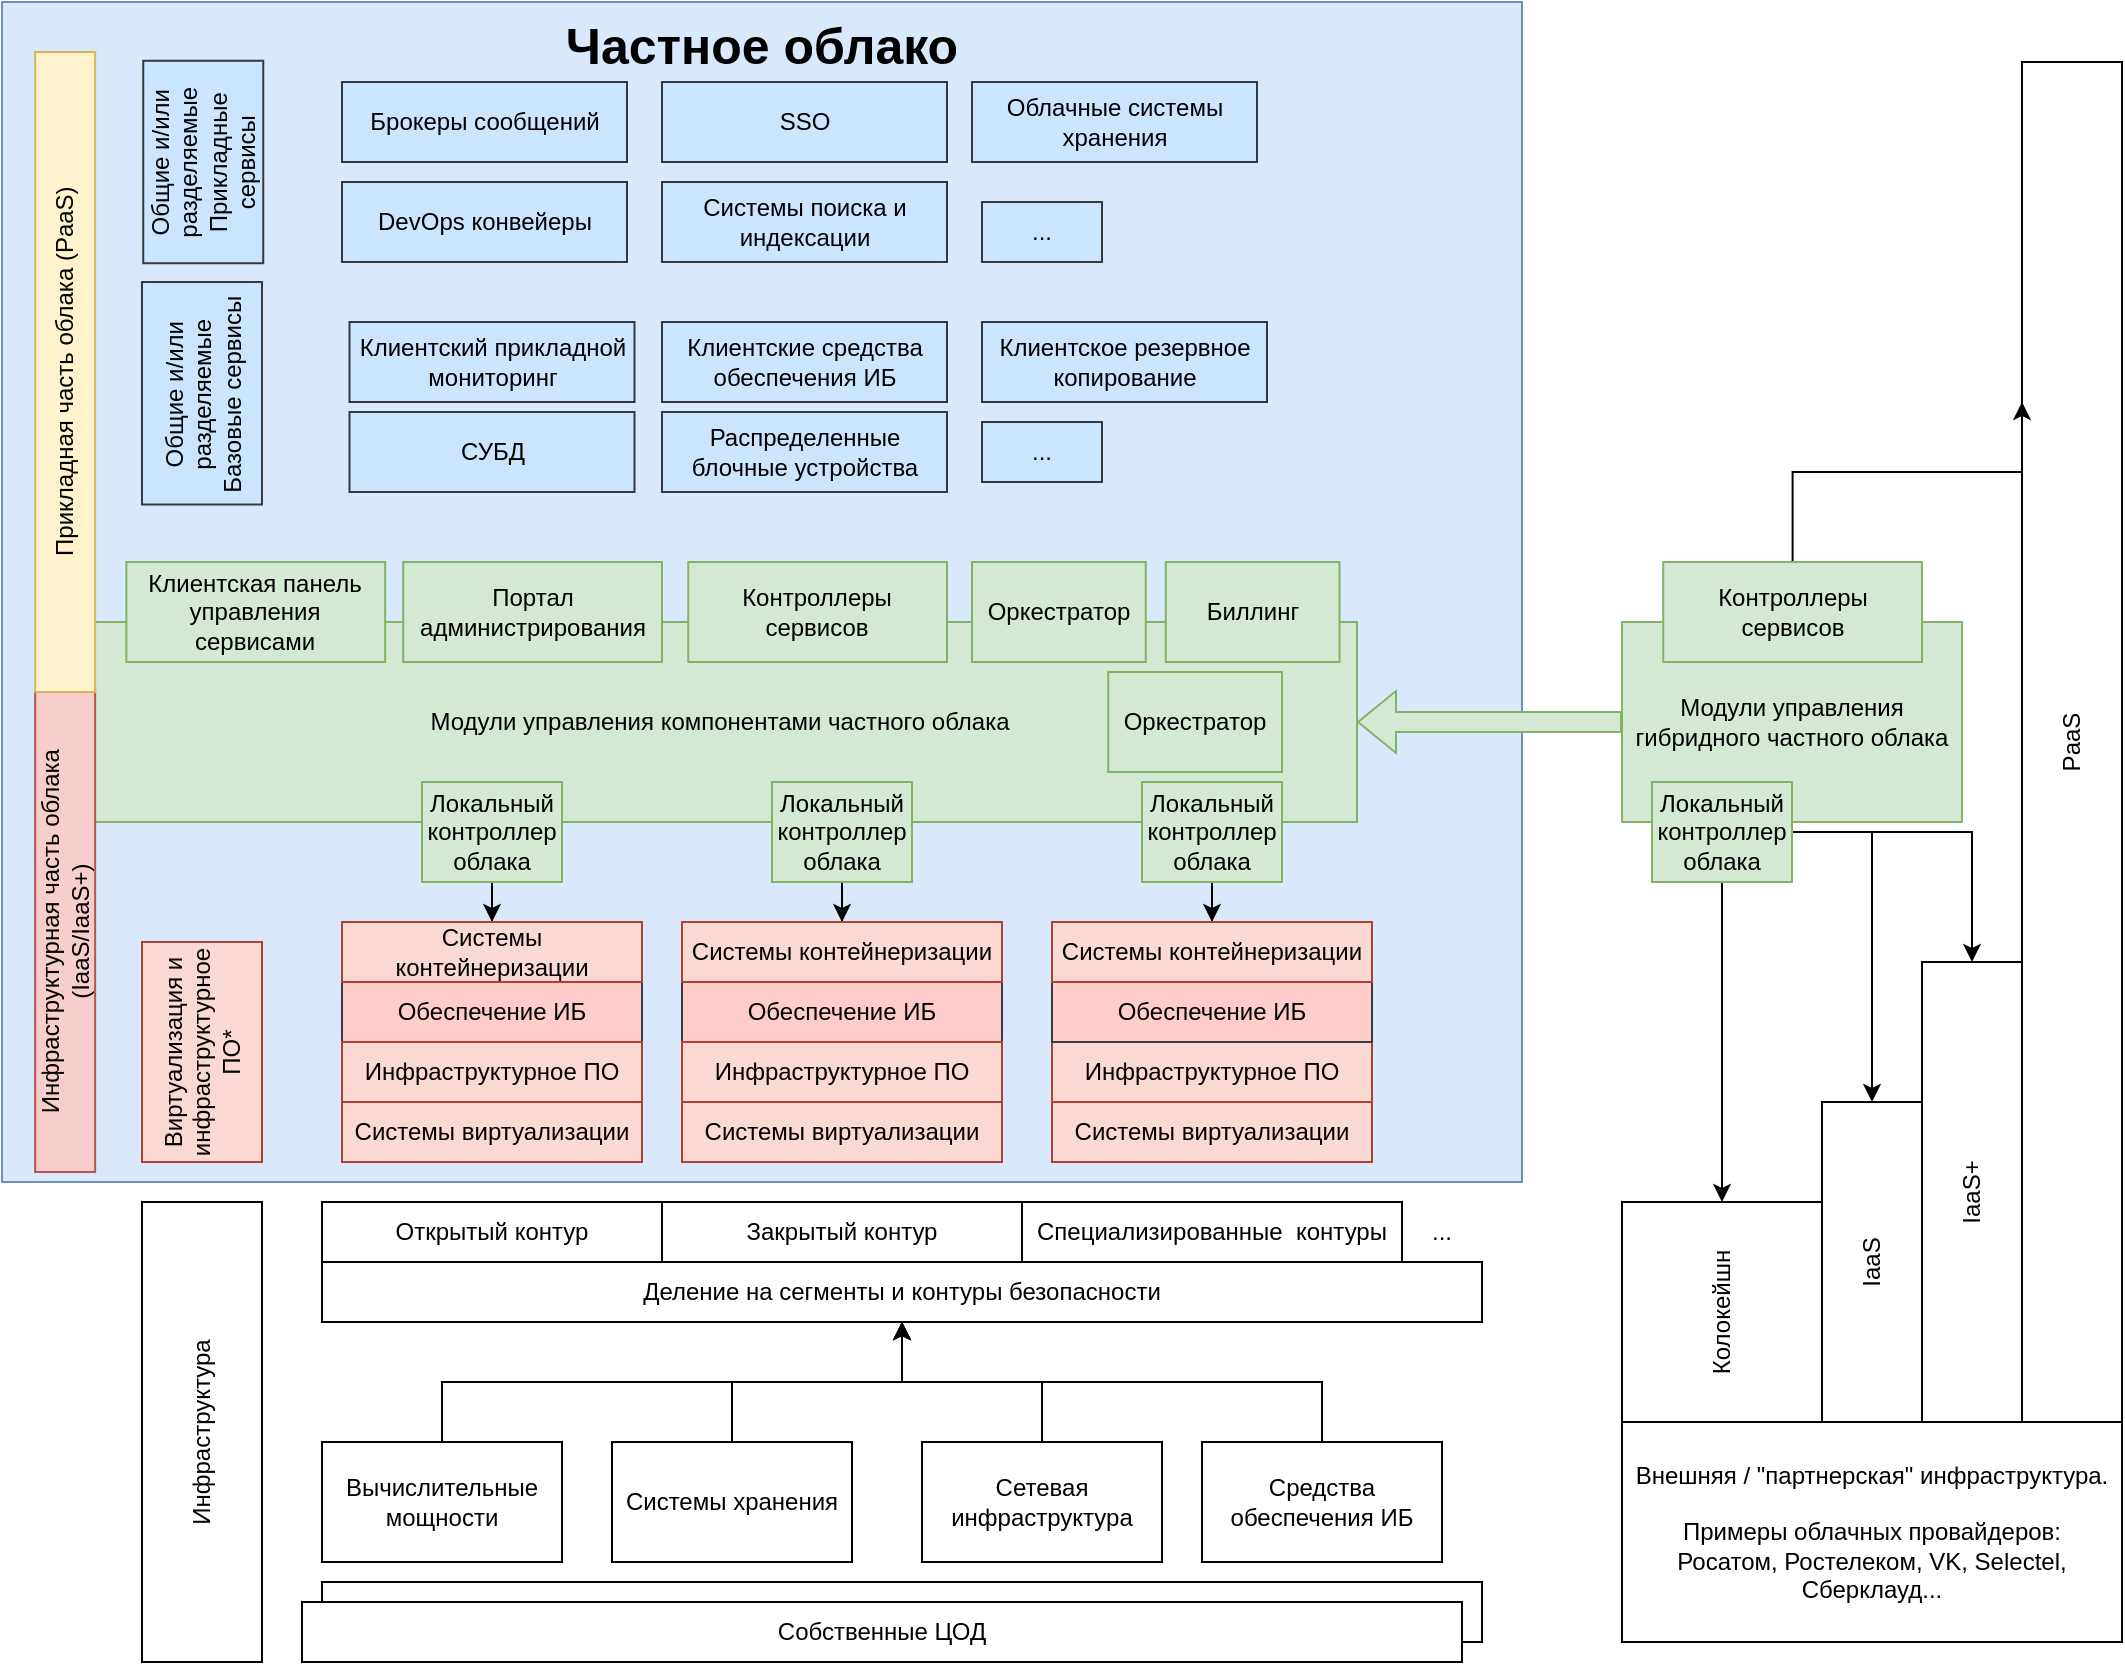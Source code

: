 <mxfile version="21.8.2" type="github">
  <diagram name="Page-1" id="3LfvS937DJtHsgG3JjyU">
    <mxGraphModel dx="1434" dy="942" grid="1" gridSize="10" guides="1" tooltips="1" connect="1" arrows="1" fold="1" page="1" pageScale="1" pageWidth="1100" pageHeight="850" math="0" shadow="0">
      <root>
        <mxCell id="0" />
        <mxCell id="1" parent="0" />
        <mxCell id="bSt5jZ9sm7MlLvyBAsHf-84" value="Модули управления гибридного частного облака" style="rounded=0;whiteSpace=wrap;html=1;verticalAlign=middle;fillColor=#d5e8d4;strokeColor=#82b366;" vertex="1" parent="1">
          <mxGeometry x="830" y="320" width="170" height="100" as="geometry" />
        </mxCell>
        <mxCell id="bSt5jZ9sm7MlLvyBAsHf-48" value="&lt;div style=&quot;font-size: 25px;&quot;&gt;Частное облако&lt;/div&gt;" style="rounded=0;whiteSpace=wrap;html=1;rotation=0;verticalAlign=top;horizontal=1;fillColor=#dae8fc;strokeColor=#6c8ebf;fontSize=25;fontStyle=1" vertex="1" parent="1">
          <mxGeometry x="20" y="10" width="760" height="590" as="geometry" />
        </mxCell>
        <mxCell id="bSt5jZ9sm7MlLvyBAsHf-82" value="" style="rounded=0;whiteSpace=wrap;html=1;" vertex="1" parent="1">
          <mxGeometry x="180" y="800" width="580" height="30" as="geometry" />
        </mxCell>
        <mxCell id="bSt5jZ9sm7MlLvyBAsHf-3" value="Открытый контур" style="rounded=0;whiteSpace=wrap;html=1;" vertex="1" parent="1">
          <mxGeometry x="180" y="610" width="170" height="30" as="geometry" />
        </mxCell>
        <mxCell id="bSt5jZ9sm7MlLvyBAsHf-10" value="Закрытый контур" style="rounded=0;whiteSpace=wrap;html=1;" vertex="1" parent="1">
          <mxGeometry x="350" y="610" width="180" height="30" as="geometry" />
        </mxCell>
        <mxCell id="bSt5jZ9sm7MlLvyBAsHf-15" value="Специализированные&amp;nbsp; контуры" style="rounded=0;whiteSpace=wrap;html=1;" vertex="1" parent="1">
          <mxGeometry x="530" y="610" width="190" height="30" as="geometry" />
        </mxCell>
        <mxCell id="bSt5jZ9sm7MlLvyBAsHf-16" value="Модули управления компонентами частного облака" style="rounded=0;whiteSpace=wrap;html=1;verticalAlign=middle;fillColor=#d5e8d4;strokeColor=#82b366;" vertex="1" parent="1">
          <mxGeometry x="60" y="320" width="637.5" height="100" as="geometry" />
        </mxCell>
        <mxCell id="bSt5jZ9sm7MlLvyBAsHf-86" style="edgeStyle=orthogonalEdgeStyle;rounded=0;orthogonalLoop=1;jettySize=auto;html=1;" edge="1" parent="1" source="bSt5jZ9sm7MlLvyBAsHf-17" target="bSt5jZ9sm7MlLvyBAsHf-65">
          <mxGeometry relative="1" as="geometry" />
        </mxCell>
        <mxCell id="bSt5jZ9sm7MlLvyBAsHf-17" value="Локальный контроллер облака" style="rounded=0;whiteSpace=wrap;html=1;fillColor=#d5e8d4;strokeColor=#82b366;" vertex="1" parent="1">
          <mxGeometry x="405" y="400" width="70" height="50" as="geometry" />
        </mxCell>
        <mxCell id="bSt5jZ9sm7MlLvyBAsHf-30" style="edgeStyle=orthogonalEdgeStyle;rounded=0;orthogonalLoop=1;jettySize=auto;html=1;" edge="1" parent="1" source="bSt5jZ9sm7MlLvyBAsHf-20" target="bSt5jZ9sm7MlLvyBAsHf-23">
          <mxGeometry relative="1" as="geometry" />
        </mxCell>
        <mxCell id="bSt5jZ9sm7MlLvyBAsHf-20" value="Вычислительные мощности" style="rounded=0;whiteSpace=wrap;html=1;" vertex="1" parent="1">
          <mxGeometry x="180" y="730" width="120" height="60" as="geometry" />
        </mxCell>
        <mxCell id="bSt5jZ9sm7MlLvyBAsHf-31" style="edgeStyle=orthogonalEdgeStyle;rounded=0;orthogonalLoop=1;jettySize=auto;html=1;" edge="1" parent="1" source="bSt5jZ9sm7MlLvyBAsHf-21" target="bSt5jZ9sm7MlLvyBAsHf-23">
          <mxGeometry relative="1" as="geometry" />
        </mxCell>
        <mxCell id="bSt5jZ9sm7MlLvyBAsHf-21" value="Системы хранения" style="rounded=0;whiteSpace=wrap;html=1;" vertex="1" parent="1">
          <mxGeometry x="325" y="730" width="120" height="60" as="geometry" />
        </mxCell>
        <mxCell id="bSt5jZ9sm7MlLvyBAsHf-32" style="edgeStyle=orthogonalEdgeStyle;rounded=0;orthogonalLoop=1;jettySize=auto;html=1;entryX=0.5;entryY=1;entryDx=0;entryDy=0;" edge="1" parent="1" source="bSt5jZ9sm7MlLvyBAsHf-22" target="bSt5jZ9sm7MlLvyBAsHf-23">
          <mxGeometry relative="1" as="geometry" />
        </mxCell>
        <mxCell id="bSt5jZ9sm7MlLvyBAsHf-22" value="Сетевая инфраструктура" style="rounded=0;whiteSpace=wrap;html=1;" vertex="1" parent="1">
          <mxGeometry x="480" y="730" width="120" height="60" as="geometry" />
        </mxCell>
        <mxCell id="bSt5jZ9sm7MlLvyBAsHf-23" value="Деление на сегменты и контуры безопасности" style="rounded=0;whiteSpace=wrap;html=1;" vertex="1" parent="1">
          <mxGeometry x="180" y="640" width="580" height="30" as="geometry" />
        </mxCell>
        <mxCell id="bSt5jZ9sm7MlLvyBAsHf-24" value="Системы виртуализации" style="rounded=0;whiteSpace=wrap;html=1;fillColor=#fad9d5;strokeColor=#ae4132;" vertex="1" parent="1">
          <mxGeometry x="190" y="560" width="150" height="30" as="geometry" />
        </mxCell>
        <mxCell id="bSt5jZ9sm7MlLvyBAsHf-25" value="Обеспечение ИБ" style="rounded=0;whiteSpace=wrap;html=1;fillColor=#ffcccc;strokeColor=#36393d;" vertex="1" parent="1">
          <mxGeometry x="190" y="500" width="150" height="30" as="geometry" />
        </mxCell>
        <mxCell id="bSt5jZ9sm7MlLvyBAsHf-26" value="Инфраструктурное ПО" style="rounded=0;whiteSpace=wrap;html=1;fillColor=#fad9d5;strokeColor=#ae4132;" vertex="1" parent="1">
          <mxGeometry x="545" y="530" width="160" height="30" as="geometry" />
        </mxCell>
        <mxCell id="bSt5jZ9sm7MlLvyBAsHf-28" value="Системы виртуализации" style="rounded=0;whiteSpace=wrap;html=1;fillColor=#fad9d5;strokeColor=#ae4132;" vertex="1" parent="1">
          <mxGeometry x="360" y="560" width="160" height="30" as="geometry" />
        </mxCell>
        <mxCell id="bSt5jZ9sm7MlLvyBAsHf-29" value="Обеспечение ИБ" style="rounded=0;whiteSpace=wrap;html=1;fillColor=#ffcccc;strokeColor=#36393d;" vertex="1" parent="1">
          <mxGeometry x="360" y="500" width="160" height="30" as="geometry" />
        </mxCell>
        <mxCell id="bSt5jZ9sm7MlLvyBAsHf-34" value="Системы виртуализации" style="rounded=0;whiteSpace=wrap;html=1;fillColor=#fad9d5;strokeColor=#ae4132;" vertex="1" parent="1">
          <mxGeometry x="545" y="560" width="160" height="30" as="geometry" />
        </mxCell>
        <mxCell id="bSt5jZ9sm7MlLvyBAsHf-35" value="Обеспечение ИБ" style="rounded=0;whiteSpace=wrap;html=1;fillColor=#ffcccc;strokeColor=#36393d;" vertex="1" parent="1">
          <mxGeometry x="545" y="500" width="160" height="30" as="geometry" />
        </mxCell>
        <mxCell id="bSt5jZ9sm7MlLvyBAsHf-36" value="Инфраструктурное ПО" style="rounded=0;whiteSpace=wrap;html=1;fillColor=#fad9d5;strokeColor=#ae4132;" vertex="1" parent="1">
          <mxGeometry x="190" y="530" width="150" height="30" as="geometry" />
        </mxCell>
        <mxCell id="bSt5jZ9sm7MlLvyBAsHf-37" value="Инфраструктура" style="rounded=0;whiteSpace=wrap;html=1;rotation=-90;" vertex="1" parent="1">
          <mxGeometry x="5" y="695" width="230" height="60" as="geometry" />
        </mxCell>
        <mxCell id="bSt5jZ9sm7MlLvyBAsHf-38" value="Виртуализация и инфраструктурное ПО*" style="rounded=0;whiteSpace=wrap;html=1;rotation=-90;fillColor=#fad9d5;strokeColor=#ae4132;" vertex="1" parent="1">
          <mxGeometry x="65" y="505" width="110" height="60" as="geometry" />
        </mxCell>
        <mxCell id="bSt5jZ9sm7MlLvyBAsHf-40" value="Инфраструктурное ПО" style="rounded=0;whiteSpace=wrap;html=1;fillColor=#fad9d5;strokeColor=#ae4132;" vertex="1" parent="1">
          <mxGeometry x="360" y="530" width="160" height="30" as="geometry" />
        </mxCell>
        <mxCell id="bSt5jZ9sm7MlLvyBAsHf-85" style="edgeStyle=orthogonalEdgeStyle;rounded=0;orthogonalLoop=1;jettySize=auto;html=1;" edge="1" parent="1" source="bSt5jZ9sm7MlLvyBAsHf-42" target="bSt5jZ9sm7MlLvyBAsHf-64">
          <mxGeometry relative="1" as="geometry" />
        </mxCell>
        <mxCell id="bSt5jZ9sm7MlLvyBAsHf-42" value="Локальный контроллер облака" style="rounded=0;whiteSpace=wrap;html=1;fillColor=#d5e8d4;strokeColor=#82b366;" vertex="1" parent="1">
          <mxGeometry x="230" y="400" width="70" height="50" as="geometry" />
        </mxCell>
        <mxCell id="bSt5jZ9sm7MlLvyBAsHf-87" style="edgeStyle=orthogonalEdgeStyle;rounded=0;orthogonalLoop=1;jettySize=auto;html=1;" edge="1" parent="1" source="bSt5jZ9sm7MlLvyBAsHf-45" target="bSt5jZ9sm7MlLvyBAsHf-66">
          <mxGeometry relative="1" as="geometry" />
        </mxCell>
        <mxCell id="bSt5jZ9sm7MlLvyBAsHf-45" value="Локальный контроллер облака" style="rounded=0;whiteSpace=wrap;html=1;fillColor=#d5e8d4;strokeColor=#82b366;" vertex="1" parent="1">
          <mxGeometry x="590" y="400" width="70" height="50" as="geometry" />
        </mxCell>
        <mxCell id="bSt5jZ9sm7MlLvyBAsHf-46" value="..." style="text;html=1;strokeColor=none;fillColor=none;align=center;verticalAlign=middle;whiteSpace=wrap;rounded=0;" vertex="1" parent="1">
          <mxGeometry x="710" y="610" width="60" height="30" as="geometry" />
        </mxCell>
        <mxCell id="bSt5jZ9sm7MlLvyBAsHf-47" value="Собственные ЦОД" style="rounded=0;whiteSpace=wrap;html=1;" vertex="1" parent="1">
          <mxGeometry x="170" y="810" width="580" height="30" as="geometry" />
        </mxCell>
        <mxCell id="bSt5jZ9sm7MlLvyBAsHf-49" value="&lt;div&gt;Внешняя / &quot;партнерская&quot; инфраструктура.&lt;/div&gt;&lt;br&gt;Примеры облачных провайдеров:&lt;br&gt;Росатом, Ростелеком, VK, Selectel, Сберклауд..." style="rounded=0;whiteSpace=wrap;html=1;" vertex="1" parent="1">
          <mxGeometry x="830" y="720" width="250" height="110" as="geometry" />
        </mxCell>
        <mxCell id="bSt5jZ9sm7MlLvyBAsHf-50" value="Колокейшн" style="rounded=0;whiteSpace=wrap;html=1;horizontal=0;" vertex="1" parent="1">
          <mxGeometry x="830" y="610" width="100" height="110" as="geometry" />
        </mxCell>
        <mxCell id="bSt5jZ9sm7MlLvyBAsHf-51" value="IaaS" style="rounded=0;whiteSpace=wrap;html=1;horizontal=0;" vertex="1" parent="1">
          <mxGeometry x="930" y="560" width="50" height="160" as="geometry" />
        </mxCell>
        <mxCell id="bSt5jZ9sm7MlLvyBAsHf-52" value="IaaS+" style="rounded=0;whiteSpace=wrap;html=1;horizontal=0;" vertex="1" parent="1">
          <mxGeometry x="980" y="490" width="50" height="230" as="geometry" />
        </mxCell>
        <mxCell id="bSt5jZ9sm7MlLvyBAsHf-53" value="PaaS" style="rounded=0;whiteSpace=wrap;html=1;horizontal=0;" vertex="1" parent="1">
          <mxGeometry x="1030" y="40" width="50" height="680" as="geometry" />
        </mxCell>
        <mxCell id="bSt5jZ9sm7MlLvyBAsHf-55" value="Общие и/или разделяемые&lt;br&gt; Базовые сервисы" style="rounded=0;whiteSpace=wrap;html=1;rotation=-90;fillColor=#cce5ff;strokeColor=#36393d;" vertex="1" parent="1">
          <mxGeometry x="64.37" y="175.63" width="111.25" height="60" as="geometry" />
        </mxCell>
        <mxCell id="bSt5jZ9sm7MlLvyBAsHf-56" value="СУБД" style="rounded=0;whiteSpace=wrap;html=1;rotation=0;fillColor=#cce5ff;strokeColor=#36393d;" vertex="1" parent="1">
          <mxGeometry x="193.75" y="215" width="142.5" height="40" as="geometry" />
        </mxCell>
        <mxCell id="bSt5jZ9sm7MlLvyBAsHf-57" value="Облачные системы хранения" style="rounded=0;whiteSpace=wrap;html=1;rotation=0;fillColor=#cce5ff;strokeColor=#36393d;" vertex="1" parent="1">
          <mxGeometry x="505" y="50" width="142.5" height="40" as="geometry" />
        </mxCell>
        <mxCell id="bSt5jZ9sm7MlLvyBAsHf-58" value="Распределенные блочные устройства" style="rounded=0;whiteSpace=wrap;html=1;rotation=0;fillColor=#cce5ff;strokeColor=#36393d;" vertex="1" parent="1">
          <mxGeometry x="350" y="215" width="142.5" height="40" as="geometry" />
        </mxCell>
        <mxCell id="bSt5jZ9sm7MlLvyBAsHf-59" value="Клиентский прикладной мониторинг" style="rounded=0;whiteSpace=wrap;html=1;rotation=0;fillColor=#cce5ff;strokeColor=#36393d;" vertex="1" parent="1">
          <mxGeometry x="193.75" y="170" width="142.5" height="40" as="geometry" />
        </mxCell>
        <mxCell id="bSt5jZ9sm7MlLvyBAsHf-60" value="DevOps конвейеры" style="rounded=0;whiteSpace=wrap;html=1;rotation=0;fillColor=#cce5ff;strokeColor=#36393d;" vertex="1" parent="1">
          <mxGeometry x="190" y="100" width="142.5" height="40" as="geometry" />
        </mxCell>
        <mxCell id="bSt5jZ9sm7MlLvyBAsHf-61" value="Клиентские средства обеспечения ИБ" style="rounded=0;whiteSpace=wrap;html=1;rotation=0;fillColor=#cce5ff;strokeColor=#36393d;" vertex="1" parent="1">
          <mxGeometry x="350" y="170" width="142.5" height="40" as="geometry" />
        </mxCell>
        <mxCell id="bSt5jZ9sm7MlLvyBAsHf-63" style="edgeStyle=orthogonalEdgeStyle;rounded=0;orthogonalLoop=1;jettySize=auto;html=1;entryX=0.5;entryY=1;entryDx=0;entryDy=0;" edge="1" parent="1" source="bSt5jZ9sm7MlLvyBAsHf-62" target="bSt5jZ9sm7MlLvyBAsHf-23">
          <mxGeometry relative="1" as="geometry" />
        </mxCell>
        <mxCell id="bSt5jZ9sm7MlLvyBAsHf-62" value="Средства обеспечения ИБ" style="rounded=0;whiteSpace=wrap;html=1;" vertex="1" parent="1">
          <mxGeometry x="620" y="730" width="120" height="60" as="geometry" />
        </mxCell>
        <mxCell id="bSt5jZ9sm7MlLvyBAsHf-64" value="Системы контейнеризации" style="rounded=0;whiteSpace=wrap;html=1;fillColor=#fad9d5;strokeColor=#ae4132;" vertex="1" parent="1">
          <mxGeometry x="190" y="470" width="150" height="30" as="geometry" />
        </mxCell>
        <mxCell id="bSt5jZ9sm7MlLvyBAsHf-65" value="Системы контейнеризации" style="rounded=0;whiteSpace=wrap;html=1;fillColor=#fad9d5;strokeColor=#ae4132;" vertex="1" parent="1">
          <mxGeometry x="360" y="470" width="160" height="30" as="geometry" />
        </mxCell>
        <mxCell id="bSt5jZ9sm7MlLvyBAsHf-66" value="Системы контейнеризации" style="rounded=0;whiteSpace=wrap;html=1;fillColor=#fad9d5;strokeColor=#ae4132;" vertex="1" parent="1">
          <mxGeometry x="545" y="470" width="160" height="30" as="geometry" />
        </mxCell>
        <mxCell id="bSt5jZ9sm7MlLvyBAsHf-67" value="Брокеры сообщений" style="rounded=0;whiteSpace=wrap;html=1;rotation=0;fillColor=#cce5ff;strokeColor=#36393d;" vertex="1" parent="1">
          <mxGeometry x="190" y="50" width="142.5" height="40" as="geometry" />
        </mxCell>
        <mxCell id="bSt5jZ9sm7MlLvyBAsHf-68" value="Клиентское резервное копирование" style="rounded=0;whiteSpace=wrap;html=1;rotation=0;fillColor=#cce5ff;strokeColor=#36393d;" vertex="1" parent="1">
          <mxGeometry x="510" y="170" width="142.5" height="40" as="geometry" />
        </mxCell>
        <mxCell id="bSt5jZ9sm7MlLvyBAsHf-69" value="SSO" style="rounded=0;whiteSpace=wrap;html=1;rotation=0;fillColor=#cce5ff;strokeColor=#36393d;" vertex="1" parent="1">
          <mxGeometry x="350" y="50" width="142.5" height="40" as="geometry" />
        </mxCell>
        <mxCell id="bSt5jZ9sm7MlLvyBAsHf-70" value="Общие и/или разделяемые&lt;br&gt;Прикладные сервисы" style="rounded=0;whiteSpace=wrap;html=1;rotation=-90;fillColor=#cce5ff;strokeColor=#36393d;" vertex="1" parent="1">
          <mxGeometry x="70" y="60" width="101.25" height="60" as="geometry" />
        </mxCell>
        <mxCell id="bSt5jZ9sm7MlLvyBAsHf-71" value="..." style="text;html=1;strokeColor=#36393d;fillColor=#cce5ff;align=center;verticalAlign=middle;whiteSpace=wrap;rounded=0;" vertex="1" parent="1">
          <mxGeometry x="510" y="220" width="60" height="30" as="geometry" />
        </mxCell>
        <mxCell id="bSt5jZ9sm7MlLvyBAsHf-72" value="Контроллеры сервисов" style="rounded=0;whiteSpace=wrap;html=1;fillColor=#d5e8d4;strokeColor=#82b366;" vertex="1" parent="1">
          <mxGeometry x="363.12" y="290" width="129.38" height="50" as="geometry" />
        </mxCell>
        <mxCell id="bSt5jZ9sm7MlLvyBAsHf-73" value="Клиентская панель управления сервисами" style="rounded=0;whiteSpace=wrap;html=1;fillColor=#d5e8d4;strokeColor=#82b366;" vertex="1" parent="1">
          <mxGeometry x="82.19" y="290" width="129.38" height="50" as="geometry" />
        </mxCell>
        <mxCell id="bSt5jZ9sm7MlLvyBAsHf-74" value="Оркестратор" style="rounded=0;whiteSpace=wrap;html=1;fillColor=#d5e8d4;strokeColor=#82b366;" vertex="1" parent="1">
          <mxGeometry x="505" y="290" width="86.88" height="50" as="geometry" />
        </mxCell>
        <mxCell id="bSt5jZ9sm7MlLvyBAsHf-75" value="Биллинг" style="rounded=0;whiteSpace=wrap;html=1;fillColor=#d5e8d4;strokeColor=#82b366;" vertex="1" parent="1">
          <mxGeometry x="601.88" y="290" width="86.88" height="50" as="geometry" />
        </mxCell>
        <mxCell id="bSt5jZ9sm7MlLvyBAsHf-106" style="edgeStyle=orthogonalEdgeStyle;rounded=0;orthogonalLoop=1;jettySize=auto;html=1;" edge="1" parent="1" source="bSt5jZ9sm7MlLvyBAsHf-76" target="bSt5jZ9sm7MlLvyBAsHf-50">
          <mxGeometry relative="1" as="geometry" />
        </mxCell>
        <mxCell id="bSt5jZ9sm7MlLvyBAsHf-107" style="edgeStyle=orthogonalEdgeStyle;rounded=0;orthogonalLoop=1;jettySize=auto;html=1;entryX=0.5;entryY=0;entryDx=0;entryDy=0;" edge="1" parent="1" source="bSt5jZ9sm7MlLvyBAsHf-76" target="bSt5jZ9sm7MlLvyBAsHf-51">
          <mxGeometry relative="1" as="geometry" />
        </mxCell>
        <mxCell id="bSt5jZ9sm7MlLvyBAsHf-108" style="edgeStyle=orthogonalEdgeStyle;rounded=0;orthogonalLoop=1;jettySize=auto;html=1;" edge="1" parent="1" source="bSt5jZ9sm7MlLvyBAsHf-76" target="bSt5jZ9sm7MlLvyBAsHf-52">
          <mxGeometry relative="1" as="geometry" />
        </mxCell>
        <mxCell id="bSt5jZ9sm7MlLvyBAsHf-76" value="Локальный контроллер облака" style="rounded=0;whiteSpace=wrap;html=1;fillColor=#d5e8d4;strokeColor=#82b366;" vertex="1" parent="1">
          <mxGeometry x="845" y="400" width="70" height="50" as="geometry" />
        </mxCell>
        <mxCell id="bSt5jZ9sm7MlLvyBAsHf-79" value="Инфраструктурная часть облака (IaaS/IaaS+)" style="rounded=0;whiteSpace=wrap;html=1;rotation=-90;fillColor=#f8cecc;strokeColor=#b85450;" vertex="1" parent="1">
          <mxGeometry x="-68.43" y="460" width="240" height="30" as="geometry" />
        </mxCell>
        <mxCell id="bSt5jZ9sm7MlLvyBAsHf-80" value="Прикладная часть облака (PaaS)" style="rounded=0;whiteSpace=wrap;html=1;rotation=-90;fillColor=#fff2cc;strokeColor=#d6b656;" vertex="1" parent="1">
          <mxGeometry x="-108.43" y="180" width="320" height="30" as="geometry" />
        </mxCell>
        <mxCell id="bSt5jZ9sm7MlLvyBAsHf-90" value="Оркестратор" style="rounded=0;whiteSpace=wrap;html=1;fillColor=#d5e8d4;strokeColor=#82b366;" vertex="1" parent="1">
          <mxGeometry x="573.12" y="345" width="86.88" height="50" as="geometry" />
        </mxCell>
        <mxCell id="bSt5jZ9sm7MlLvyBAsHf-91" value="Портал администрирования" style="rounded=0;whiteSpace=wrap;html=1;fillColor=#d5e8d4;strokeColor=#82b366;" vertex="1" parent="1">
          <mxGeometry x="220.62" y="290" width="129.38" height="50" as="geometry" />
        </mxCell>
        <mxCell id="bSt5jZ9sm7MlLvyBAsHf-111" style="edgeStyle=orthogonalEdgeStyle;rounded=0;orthogonalLoop=1;jettySize=auto;html=1;exitX=0.5;exitY=0;exitDx=0;exitDy=0;entryX=0;entryY=0.25;entryDx=0;entryDy=0;" edge="1" parent="1" source="bSt5jZ9sm7MlLvyBAsHf-100" target="bSt5jZ9sm7MlLvyBAsHf-53">
          <mxGeometry relative="1" as="geometry">
            <Array as="points">
              <mxPoint x="915" y="245" />
            </Array>
          </mxGeometry>
        </mxCell>
        <mxCell id="bSt5jZ9sm7MlLvyBAsHf-100" value="Контроллеры сервисов" style="rounded=0;whiteSpace=wrap;html=1;fillColor=#d5e8d4;strokeColor=#82b366;" vertex="1" parent="1">
          <mxGeometry x="850.62" y="290" width="129.38" height="50" as="geometry" />
        </mxCell>
        <mxCell id="bSt5jZ9sm7MlLvyBAsHf-102" value="" style="shape=flexArrow;endArrow=classic;html=1;rounded=0;entryX=1;entryY=0.5;entryDx=0;entryDy=0;exitX=0;exitY=0.5;exitDx=0;exitDy=0;fillColor=#d5e8d4;strokeColor=#82b366;" edge="1" parent="1" source="bSt5jZ9sm7MlLvyBAsHf-84" target="bSt5jZ9sm7MlLvyBAsHf-16">
          <mxGeometry width="50" height="50" relative="1" as="geometry">
            <mxPoint x="820" y="240" as="sourcePoint" />
            <mxPoint x="870" y="190" as="targetPoint" />
          </mxGeometry>
        </mxCell>
        <mxCell id="bSt5jZ9sm7MlLvyBAsHf-103" value="Системы поиска и индексации" style="rounded=0;whiteSpace=wrap;html=1;rotation=0;fillColor=#cce5ff;strokeColor=#36393d;" vertex="1" parent="1">
          <mxGeometry x="350" y="100" width="142.5" height="40" as="geometry" />
        </mxCell>
        <mxCell id="bSt5jZ9sm7MlLvyBAsHf-105" value="..." style="text;html=1;strokeColor=#36393d;fillColor=#cce5ff;align=center;verticalAlign=middle;whiteSpace=wrap;rounded=0;" vertex="1" parent="1">
          <mxGeometry x="510" y="110" width="60" height="30" as="geometry" />
        </mxCell>
      </root>
    </mxGraphModel>
  </diagram>
</mxfile>
